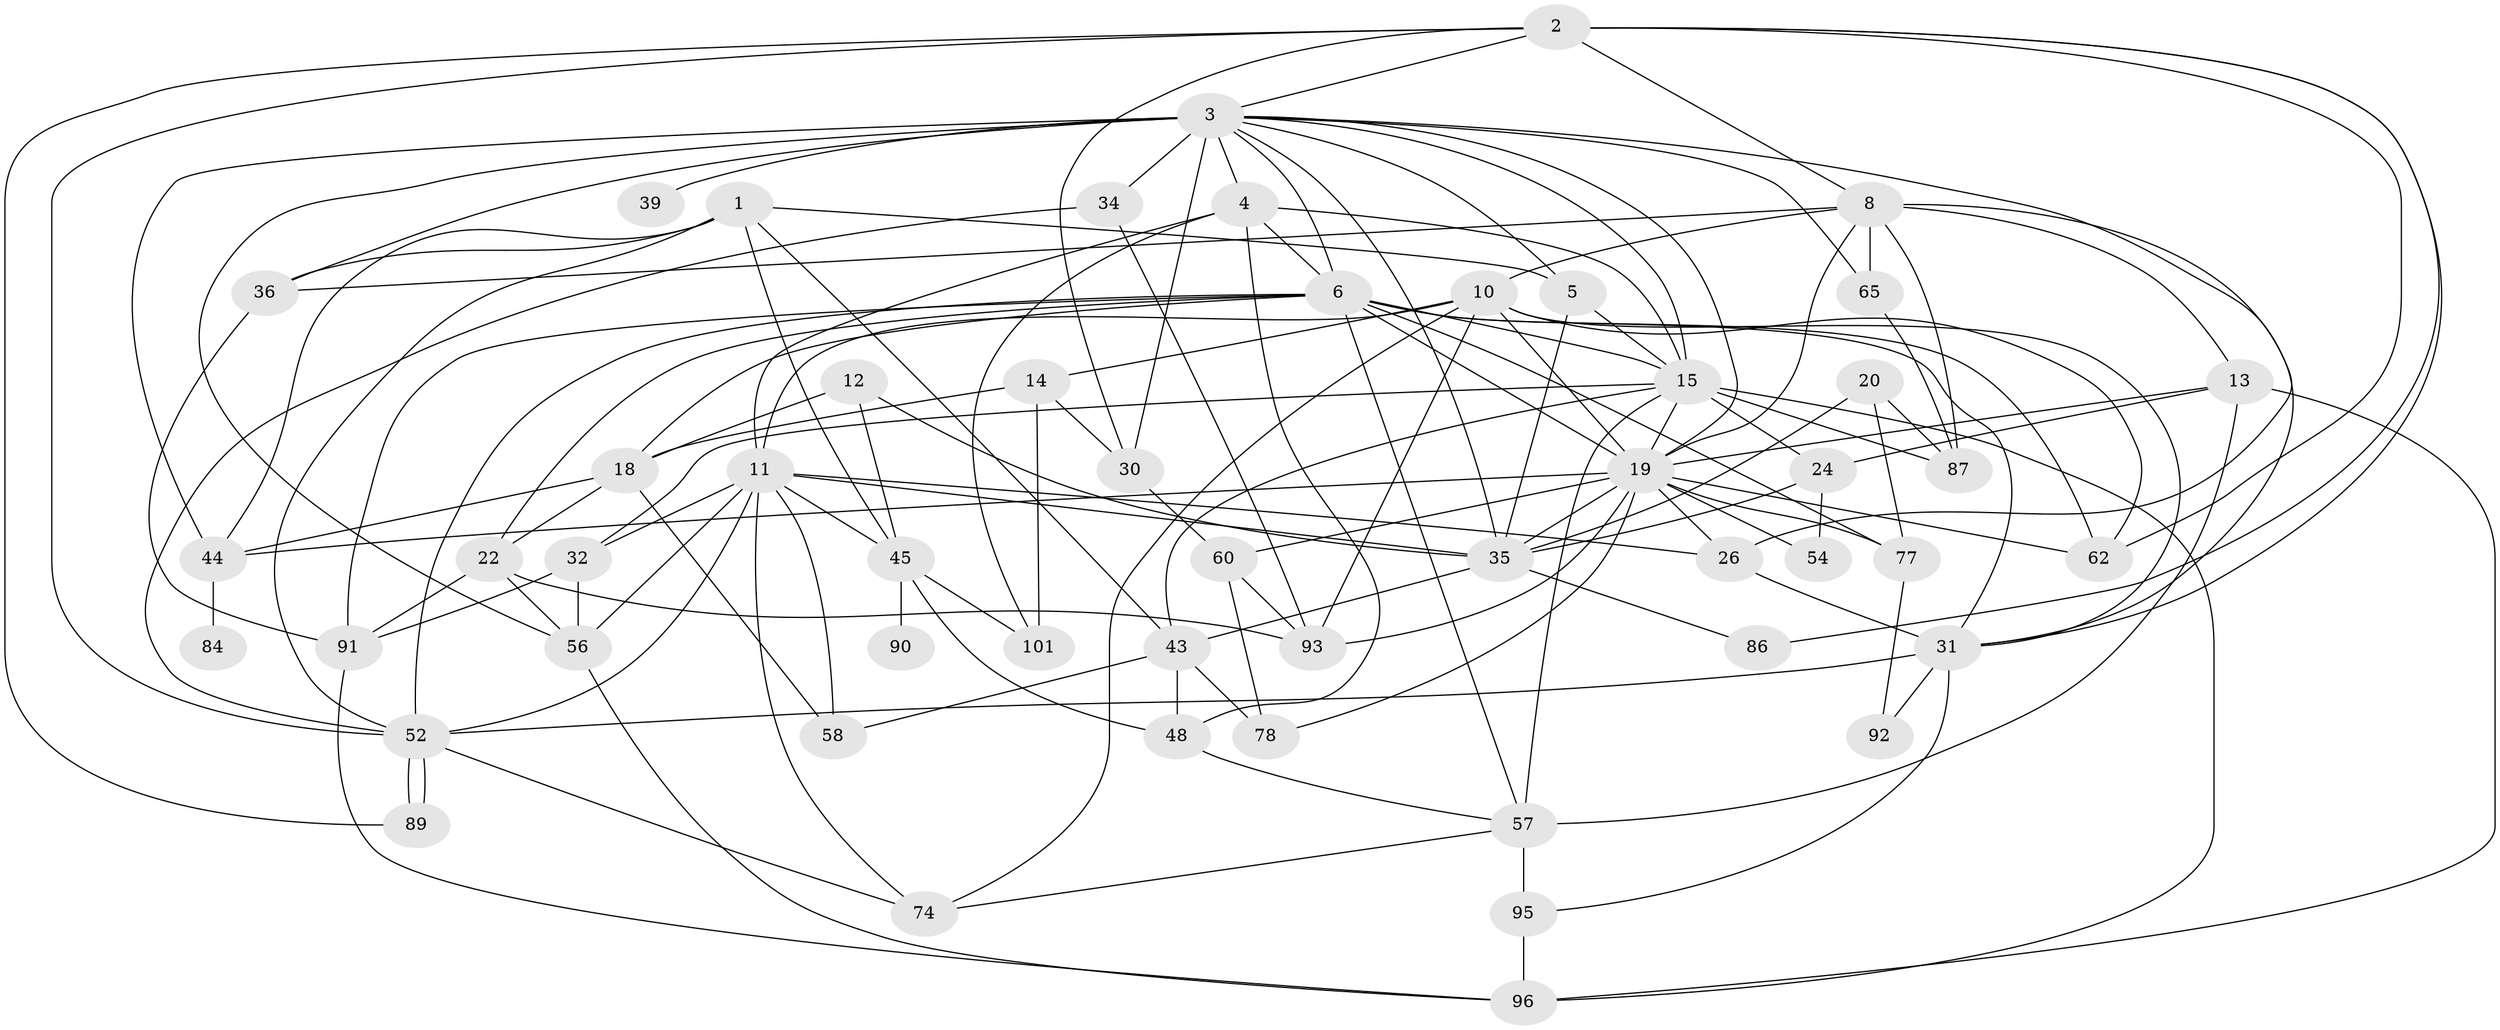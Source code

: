 // original degree distribution, {3: 0.19047619047619047, 4: 0.3523809523809524, 6: 0.05714285714285714, 5: 0.22857142857142856, 2: 0.13333333333333333, 7: 0.0380952380952381}
// Generated by graph-tools (version 1.1) at 2025/18/03/04/25 18:18:54]
// undirected, 52 vertices, 136 edges
graph export_dot {
graph [start="1"]
  node [color=gray90,style=filled];
  1 [super="+59"];
  2 [super="+42+63"];
  3 [super="+104+55+23+7"];
  4 [super="+66"];
  5;
  6 [super="+37+9+41"];
  8 [super="+49"];
  10 [super="+16"];
  11 [super="+28+100"];
  12;
  13 [super="+69+33"];
  14 [super="+79"];
  15 [super="+17+29"];
  18 [super="+53"];
  19 [super="+68+40"];
  20 [super="+81"];
  22 [super="+25"];
  24;
  26;
  30;
  31 [super="+51+73"];
  32;
  34 [super="+47"];
  35 [super="+61"];
  36 [super="+82"];
  39;
  43 [super="+76"];
  44 [super="+46"];
  45 [super="+71+64"];
  48 [super="+83"];
  52 [super="+94+105"];
  54;
  56;
  57 [super="+72"];
  58;
  60;
  62;
  65;
  74;
  77;
  78;
  84;
  86;
  87;
  89;
  90;
  91;
  92;
  93;
  95;
  96;
  101;
  1 -- 36;
  1 -- 5;
  1 -- 52;
  1 -- 45 [weight=2];
  1 -- 43;
  1 -- 44;
  2 -- 30;
  2 -- 62;
  2 -- 89;
  2 -- 52;
  2 -- 86;
  2 -- 3;
  2 -- 8;
  2 -- 31;
  3 -- 30 [weight=2];
  3 -- 65 [weight=2];
  3 -- 4;
  3 -- 5;
  3 -- 36 [weight=2];
  3 -- 39 [weight=2];
  3 -- 56;
  3 -- 15;
  3 -- 6;
  3 -- 34 [weight=2];
  3 -- 35;
  3 -- 19;
  3 -- 26;
  3 -- 44;
  4 -- 101;
  4 -- 48;
  4 -- 15;
  4 -- 11;
  4 -- 6;
  5 -- 15;
  5 -- 35;
  6 -- 57;
  6 -- 18;
  6 -- 91;
  6 -- 77;
  6 -- 19 [weight=3];
  6 -- 22;
  6 -- 62;
  6 -- 31;
  6 -- 52;
  6 -- 15;
  8 -- 87 [weight=2];
  8 -- 65;
  8 -- 36;
  8 -- 10;
  8 -- 13;
  8 -- 19;
  8 -- 31;
  10 -- 93;
  10 -- 14;
  10 -- 19;
  10 -- 74;
  10 -- 11;
  10 -- 62;
  10 -- 31;
  11 -- 32;
  11 -- 52;
  11 -- 56;
  11 -- 26;
  11 -- 58;
  11 -- 74;
  11 -- 45;
  11 -- 35;
  12 -- 45;
  12 -- 18;
  12 -- 35;
  13 -- 19 [weight=2];
  13 -- 24;
  13 -- 57;
  13 -- 96;
  14 -- 101;
  14 -- 30;
  14 -- 18;
  15 -- 96;
  15 -- 32;
  15 -- 19;
  15 -- 87;
  15 -- 24;
  15 -- 43;
  15 -- 57;
  18 -- 22;
  18 -- 58;
  18 -- 44;
  19 -- 54;
  19 -- 26;
  19 -- 93;
  19 -- 35;
  19 -- 44 [weight=2];
  19 -- 77;
  19 -- 78;
  19 -- 60;
  19 -- 62;
  20 -- 35;
  20 -- 77;
  20 -- 87;
  22 -- 91;
  22 -- 56;
  22 -- 93;
  24 -- 54;
  24 -- 35;
  26 -- 31 [weight=2];
  30 -- 60;
  31 -- 52 [weight=2];
  31 -- 92;
  31 -- 95;
  32 -- 56;
  32 -- 91;
  34 -- 93;
  34 -- 52;
  35 -- 86;
  35 -- 43;
  36 -- 91;
  43 -- 78;
  43 -- 58;
  43 -- 48;
  44 -- 84 [weight=2];
  45 -- 101;
  45 -- 90 [weight=2];
  45 -- 48 [weight=2];
  48 -- 57;
  52 -- 89;
  52 -- 89;
  52 -- 74;
  56 -- 96;
  57 -- 95 [weight=2];
  57 -- 74;
  60 -- 78;
  60 -- 93;
  65 -- 87;
  77 -- 92;
  91 -- 96;
  95 -- 96;
}
